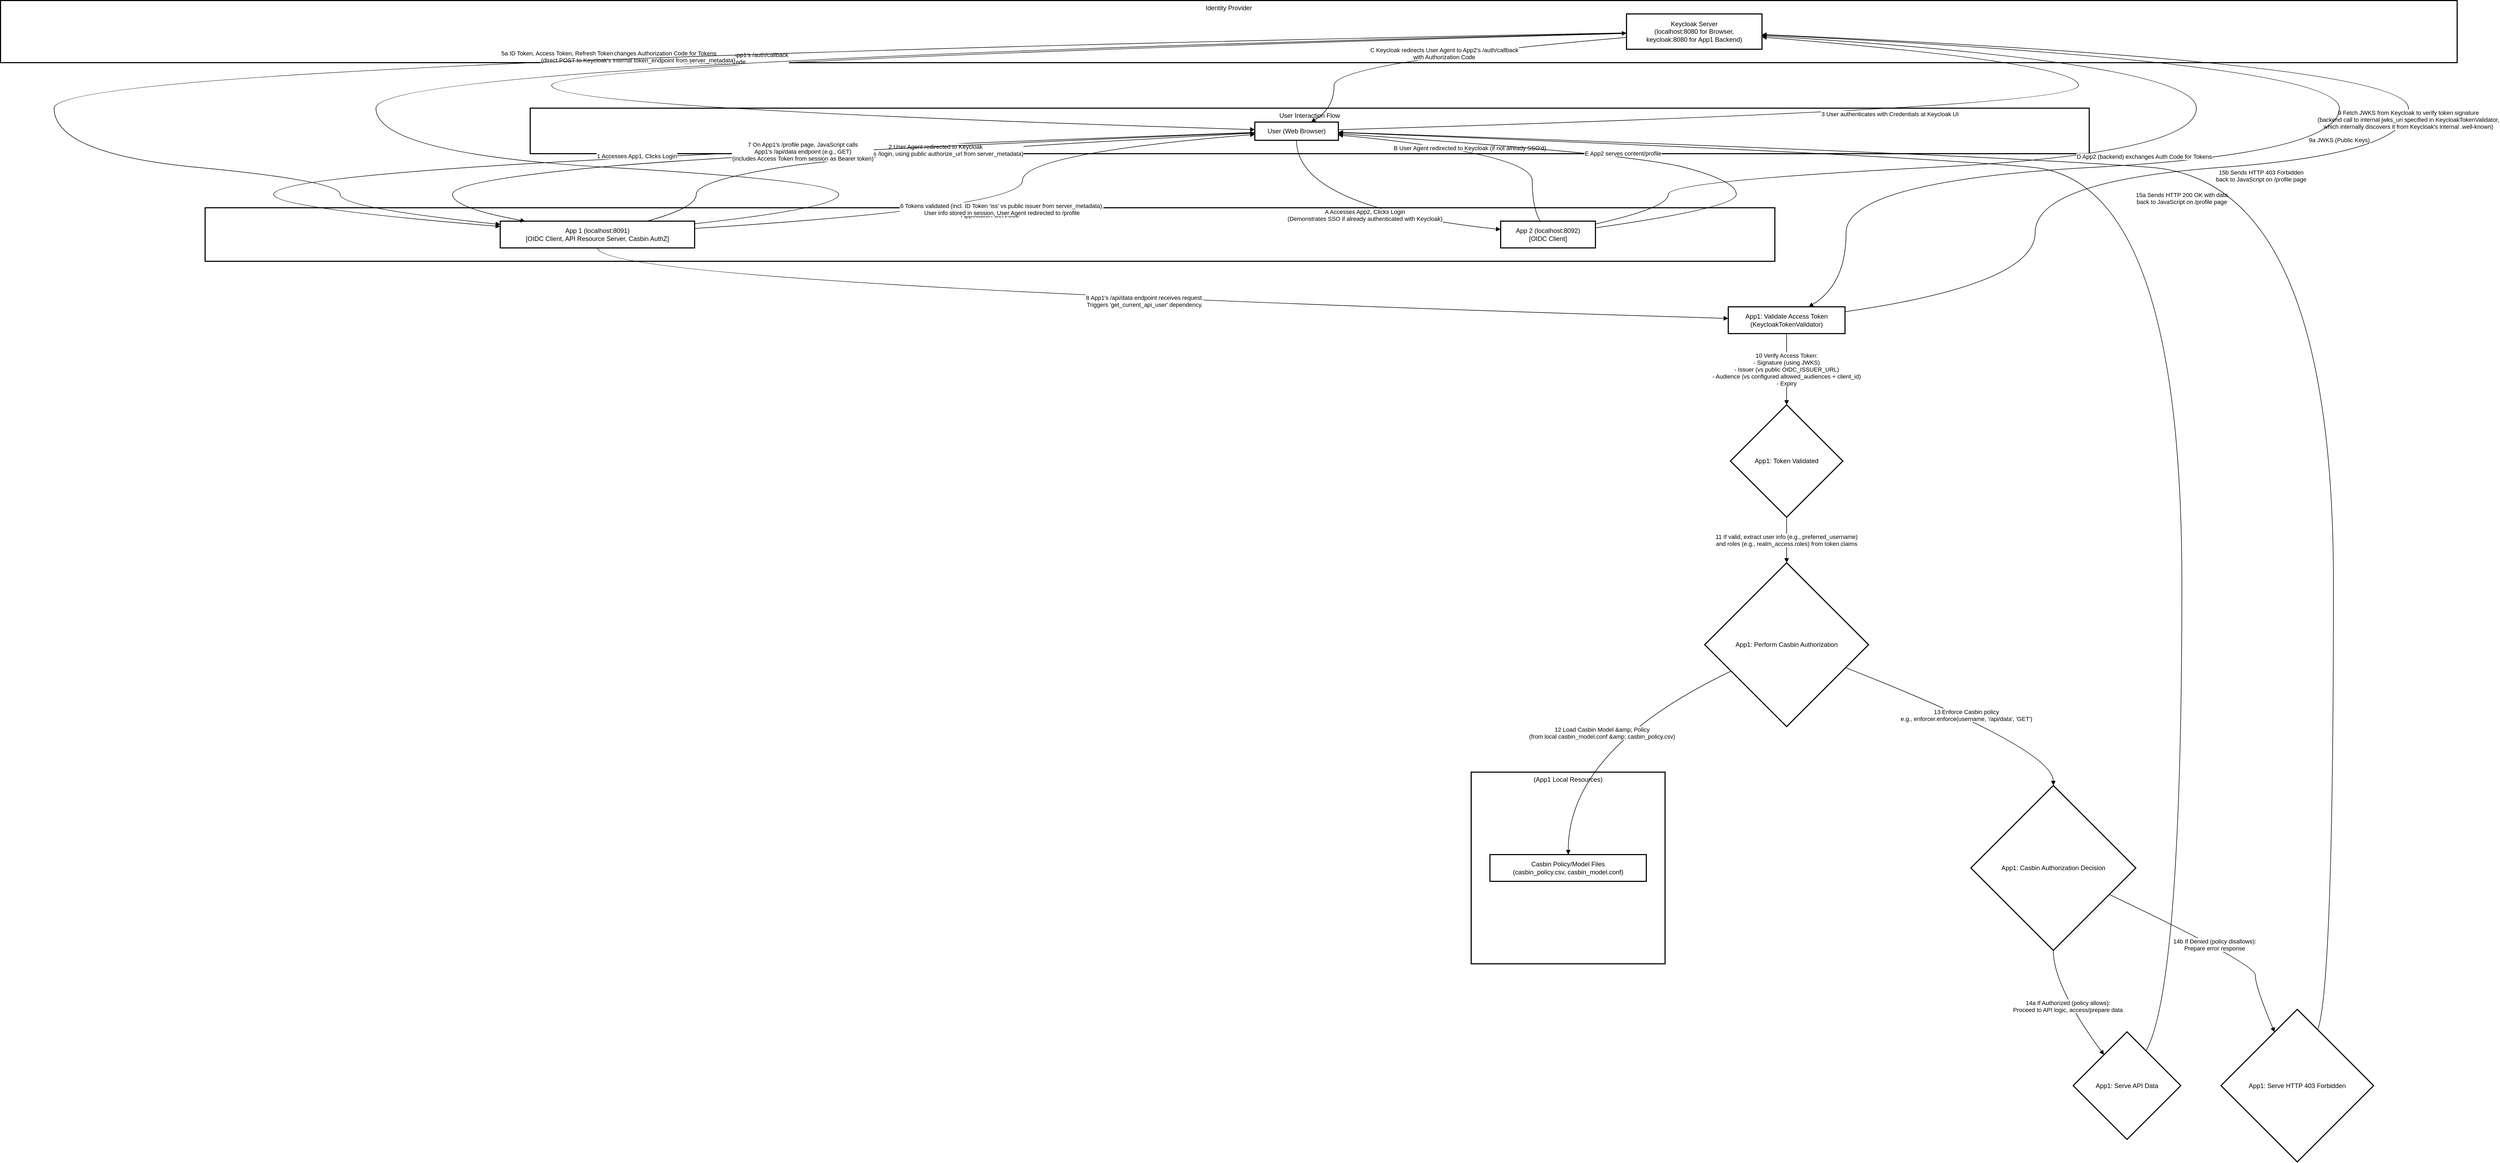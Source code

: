 <mxfile version="21.6.8" type="device">
  <diagram name="Page-1" id="rtvwR_iBVjGUZBS0KTQ_">
    <mxGraphModel dx="2868" dy="1672" grid="1" gridSize="10" guides="1" tooltips="1" connect="1" arrows="1" fold="1" page="1" pageScale="1" pageWidth="850" pageHeight="1100" math="0" shadow="0">
      <root>
        <mxCell id="0" />
        <mxCell id="1" parent="0" />
        <mxCell id="eGFHwwrLAOVExTp0FlDH-1" value="(App1 Local Resources)" style="whiteSpace=wrap;strokeWidth=2;verticalAlign=top;" vertex="1" parent="1">
          <mxGeometry x="2766" y="1461" width="362" height="358" as="geometry" />
        </mxCell>
        <mxCell id="eGFHwwrLAOVExTp0FlDH-2" value="Casbin Policy/Model Files &#xa; (casbin_policy.csv, casbin_model.conf)" style="whiteSpace=wrap;strokeWidth=2;" vertex="1" parent="1">
          <mxGeometry x="2801" y="1615" width="292" height="50" as="geometry" />
        </mxCell>
        <mxCell id="eGFHwwrLAOVExTp0FlDH-3" value="Identity Provider" style="whiteSpace=wrap;strokeWidth=2;verticalAlign=top;" vertex="1" parent="1">
          <mxGeometry x="20" y="20" width="4587" height="116" as="geometry" />
        </mxCell>
        <mxCell id="eGFHwwrLAOVExTp0FlDH-4" value="Keycloak Server &#xa; (localhost:8080 for Browser, &#xa; keycloak:8080 for App1 Backend)" style="whiteSpace=wrap;strokeWidth=2;" vertex="1" parent="1">
          <mxGeometry x="3056" y="45" width="253" height="66" as="geometry" />
        </mxCell>
        <mxCell id="eGFHwwrLAOVExTp0FlDH-5" value="Application Services" style="whiteSpace=wrap;strokeWidth=2;verticalAlign=top;" vertex="1" parent="1">
          <mxGeometry x="402" y="407" width="2931" height="100" as="geometry" />
        </mxCell>
        <mxCell id="eGFHwwrLAOVExTp0FlDH-6" value="App 1 (localhost:8091) &#xa; [OIDC Client, API Resource Server, Casbin AuthZ]" style="whiteSpace=wrap;strokeWidth=2;" vertex="1" parent="1">
          <mxGeometry x="953" y="432" width="363" height="50" as="geometry" />
        </mxCell>
        <mxCell id="eGFHwwrLAOVExTp0FlDH-7" value="App 2 (localhost:8092) &#xa; [OIDC Client]" style="whiteSpace=wrap;strokeWidth=2;" vertex="1" parent="1">
          <mxGeometry x="2821" y="432" width="177" height="50" as="geometry" />
        </mxCell>
        <mxCell id="eGFHwwrLAOVExTp0FlDH-8" value="User Interaction Flow" style="whiteSpace=wrap;strokeWidth=2;verticalAlign=top;" vertex="1" parent="1">
          <mxGeometry x="1009" y="221" width="2911" height="85" as="geometry" />
        </mxCell>
        <mxCell id="eGFHwwrLAOVExTp0FlDH-9" value="User (Web Browser)" style="whiteSpace=wrap;strokeWidth=2;" vertex="1" parent="1">
          <mxGeometry x="2362" y="247" width="156" height="34" as="geometry" />
        </mxCell>
        <mxCell id="eGFHwwrLAOVExTp0FlDH-10" value="App1: Validate Access Token &#xa; (KeycloakTokenValidator)" style="whiteSpace=wrap;strokeWidth=2;" vertex="1" parent="1">
          <mxGeometry x="3246" y="592" width="218" height="50" as="geometry" />
        </mxCell>
        <mxCell id="eGFHwwrLAOVExTp0FlDH-11" value="App1: Token Validated" style="rhombus;strokeWidth=2;whiteSpace=wrap;" vertex="1" parent="1">
          <mxGeometry x="3250" y="775" width="210" height="210" as="geometry" />
        </mxCell>
        <mxCell id="eGFHwwrLAOVExTp0FlDH-12" value="App1: Perform Casbin Authorization" style="rhombus;strokeWidth=2;whiteSpace=wrap;" vertex="1" parent="1">
          <mxGeometry x="3202" y="1070" width="306" height="306" as="geometry" />
        </mxCell>
        <mxCell id="eGFHwwrLAOVExTp0FlDH-13" value="App1: Casbin Authorization Decision" style="rhombus;strokeWidth=2;whiteSpace=wrap;" vertex="1" parent="1">
          <mxGeometry x="3699" y="1486" width="308" height="308" as="geometry" />
        </mxCell>
        <mxCell id="eGFHwwrLAOVExTp0FlDH-14" value="App1: Serve API Data" style="rhombus;strokeWidth=2;whiteSpace=wrap;" vertex="1" parent="1">
          <mxGeometry x="3890" y="1946" width="201" height="201" as="geometry" />
        </mxCell>
        <mxCell id="eGFHwwrLAOVExTp0FlDH-15" value="App1: Serve HTTP 403 Forbidden" style="rhombus;strokeWidth=2;whiteSpace=wrap;" vertex="1" parent="1">
          <mxGeometry x="4166" y="1904" width="285" height="285" as="geometry" />
        </mxCell>
        <mxCell id="eGFHwwrLAOVExTp0FlDH-16" value="1 Accesses App1, Clicks Login" style="curved=1;startArrow=none;endArrow=block;exitX=-0.002;exitY=0.568;entryX=0.001;entryY=0.2;rounded=0;" edge="1" parent="1" source="eGFHwwrLAOVExTp0FlDH-9" target="eGFHwwrLAOVExTp0FlDH-6">
          <mxGeometry relative="1" as="geometry">
            <Array as="points">
              <mxPoint x="1264" y="306" />
              <mxPoint x="530" y="357" />
              <mxPoint x="530" y="407" />
            </Array>
          </mxGeometry>
        </mxCell>
        <mxCell id="eGFHwwrLAOVExTp0FlDH-17" value="2 User Agent redirected to Keycloak &#xa; (via App1&#39;s /login, using public authorize_url from server_metadata)" style="curved=1;startArrow=none;endArrow=block;exitX=0.755;exitY=0;entryX=-0.002;entryY=0.607;rounded=0;" edge="1" parent="1" source="eGFHwwrLAOVExTp0FlDH-6" target="eGFHwwrLAOVExTp0FlDH-9">
          <mxGeometry relative="1" as="geometry">
            <Array as="points">
              <mxPoint x="1319" y="407" />
              <mxPoint x="1319" y="357" />
              <mxPoint x="1636" y="306" />
            </Array>
          </mxGeometry>
        </mxCell>
        <mxCell id="eGFHwwrLAOVExTp0FlDH-18" value="3 User authenticates with Credentials at Keycloak UI" style="curved=1;startArrow=none;endArrow=block;exitX=0.999;exitY=0.419;entryX=1.0;entryY=0.655;rounded=0;" edge="1" parent="1" source="eGFHwwrLAOVExTp0FlDH-9" target="eGFHwwrLAOVExTp0FlDH-4">
          <mxGeometry relative="1" as="geometry">
            <Array as="points">
              <mxPoint x="3900" y="221" />
              <mxPoint x="3900" y="136" />
            </Array>
          </mxGeometry>
        </mxCell>
        <mxCell id="eGFHwwrLAOVExTp0FlDH-19" value="4 Keycloak redirects User Agent to App1&#39;s /auth/callback &#xa; with Authorization Code" style="curved=1;startArrow=none;endArrow=block;exitX=0.001;exitY=0.552;entryX=-0.002;entryY=0.415;rounded=0;" edge="1" parent="1" source="eGFHwwrLAOVExTp0FlDH-4" target="eGFHwwrLAOVExTp0FlDH-9">
          <mxGeometry relative="1" as="geometry">
            <Array as="points">
              <mxPoint x="1049" y="136" />
              <mxPoint x="1049" y="221" />
            </Array>
          </mxGeometry>
        </mxCell>
        <mxCell id="eGFHwwrLAOVExTp0FlDH-20" value="5 App1 (backend) exchanges Authorization Code for Tokens &#xa; (direct POST to Keycloak&#39;s internal token_endpoint from server_metadata)" style="curved=1;startArrow=none;endArrow=block;exitX=1.001;exitY=0.097;entryX=0.001;entryY=0.545;rounded=0;" edge="1" parent="1" source="eGFHwwrLAOVExTp0FlDH-6" target="eGFHwwrLAOVExTp0FlDH-4">
          <mxGeometry relative="1" as="geometry">
            <Array as="points">
              <mxPoint x="1585" y="407" />
              <mxPoint x="1585" y="357" />
              <mxPoint x="721" y="306" />
              <mxPoint x="721" y="136" />
            </Array>
          </mxGeometry>
        </mxCell>
        <mxCell id="eGFHwwrLAOVExTp0FlDH-21" value="5a ID Token, Access Token, Refresh Token" style="curved=1;startArrow=none;endArrow=block;exitX=0.001;exitY=0.536;entryX=0.001;entryY=0.123;rounded=0;" edge="1" parent="1" source="eGFHwwrLAOVExTp0FlDH-4" target="eGFHwwrLAOVExTp0FlDH-6">
          <mxGeometry relative="1" as="geometry">
            <Array as="points">
              <mxPoint x="120" y="136" />
              <mxPoint x="120" y="306" />
              <mxPoint x="654" y="357" />
              <mxPoint x="654" y="407" />
            </Array>
          </mxGeometry>
        </mxCell>
        <mxCell id="eGFHwwrLAOVExTp0FlDH-22" value="6 Tokens validated (incl. ID Token &#39;iss&#39; vs public issuer from server_metadata), &#xa; User info stored in session, User Agent redirected to /profile" style="curved=1;startArrow=none;endArrow=block;exitX=1.001;exitY=0.271;entryX=-0.002;entryY=0.676;rounded=0;" edge="1" parent="1" source="eGFHwwrLAOVExTp0FlDH-6" target="eGFHwwrLAOVExTp0FlDH-9">
          <mxGeometry relative="1" as="geometry">
            <Array as="points">
              <mxPoint x="1928" y="407" />
              <mxPoint x="1928" y="306" />
            </Array>
          </mxGeometry>
        </mxCell>
        <mxCell id="eGFHwwrLAOVExTp0FlDH-23" value="7 On App1&#39;s /profile page, JavaScript calls &#xa; App1&#39;s /api/data endpoint (e.g., GET) &#xa; (includes Access Token from session as Bearer token)" style="curved=1;startArrow=none;endArrow=block;exitX=-0.002;exitY=0.58;entryX=0.128;entryY=0;rounded=0;" edge="1" parent="1" source="eGFHwwrLAOVExTp0FlDH-9" target="eGFHwwrLAOVExTp0FlDH-6">
          <mxGeometry relative="1" as="geometry">
            <Array as="points">
              <mxPoint x="1406" y="306" />
              <mxPoint x="864" y="357" />
              <mxPoint x="864" y="407" />
            </Array>
          </mxGeometry>
        </mxCell>
        <mxCell id="eGFHwwrLAOVExTp0FlDH-24" value="8 App1&#39;s /api/data endpoint receives request. &#xa; Triggers &#39;get_current_api_user&#39; dependency." style="curved=1;startArrow=none;endArrow=block;exitX=0.501;exitY=1;entryX=0.0;entryY=0.434;rounded=0;" edge="1" parent="1" source="eGFHwwrLAOVExTp0FlDH-6" target="eGFHwwrLAOVExTp0FlDH-10">
          <mxGeometry relative="1" as="geometry">
            <Array as="points">
              <mxPoint x="1135" y="550" />
            </Array>
          </mxGeometry>
        </mxCell>
        <mxCell id="eGFHwwrLAOVExTp0FlDH-25" value="9 Fetch JWKS from Keycloak to verify token signature &#xa; (backend call to internal jwks_uri specified in KeycloakTokenValidator, &#xa; which internally discovers it from Keycloak&#39;s internal .well-known)" style="curved=1;startArrow=none;endArrow=block;exitX=0.999;exitY=0.183;entryX=1.0;entryY=0.583;rounded=0;" edge="1" parent="1" source="eGFHwwrLAOVExTp0FlDH-10" target="eGFHwwrLAOVExTp0FlDH-4">
          <mxGeometry relative="1" as="geometry">
            <Array as="points">
              <mxPoint x="3819" y="550" />
              <mxPoint x="3819" y="357" />
              <mxPoint x="4516" y="306" />
              <mxPoint x="4516" y="136" />
            </Array>
          </mxGeometry>
        </mxCell>
        <mxCell id="eGFHwwrLAOVExTp0FlDH-26" value="9a JWKS (Public Keys)" style="curved=1;startArrow=none;endArrow=block;exitX=1.0;exitY=0.592;entryX=0.689;entryY=0;rounded=0;" edge="1" parent="1" source="eGFHwwrLAOVExTp0FlDH-4" target="eGFHwwrLAOVExTp0FlDH-10">
          <mxGeometry relative="1" as="geometry">
            <Array as="points">
              <mxPoint x="4387" y="136" />
              <mxPoint x="4387" y="306" />
              <mxPoint x="3466" y="357" />
              <mxPoint x="3466" y="550" />
            </Array>
          </mxGeometry>
        </mxCell>
        <mxCell id="eGFHwwrLAOVExTp0FlDH-27" value="10 Verify Access Token: &#xa; - Signature (using JWKS) &#xa; - Issuer (vs public OIDC_ISSUER_URL) &#xa; - Audience (vs configured allowed_audiences + client_id) &#xa; - Expiry" style="curved=1;startArrow=none;endArrow=block;exitX=0.5;exitY=1;entryX=0.5;entryY=0;rounded=0;" edge="1" parent="1" source="eGFHwwrLAOVExTp0FlDH-10" target="eGFHwwrLAOVExTp0FlDH-11">
          <mxGeometry relative="1" as="geometry">
            <Array as="points" />
          </mxGeometry>
        </mxCell>
        <mxCell id="eGFHwwrLAOVExTp0FlDH-28" value="11 If valid, extract user info (e.g., preferred_username) &#xa; and roles (e.g., realm_access.roles) from token claims" style="curved=1;startArrow=none;endArrow=block;exitX=0.5;exitY=0.998;entryX=0.5;entryY=-0.002;rounded=0;" edge="1" parent="1" source="eGFHwwrLAOVExTp0FlDH-11" target="eGFHwwrLAOVExTp0FlDH-12">
          <mxGeometry relative="1" as="geometry">
            <Array as="points" />
          </mxGeometry>
        </mxCell>
        <mxCell id="eGFHwwrLAOVExTp0FlDH-29" value="12 Load Casbin Model &amp;amp; Policy &#xa; (from local casbin_model.conf &amp;amp; casbin_policy.csv)" style="curved=1;startArrow=none;endArrow=block;exitX=-0.0;exitY=0.738;entryX=0.501;entryY=-0.006;rounded=0;" edge="1" parent="1" source="eGFHwwrLAOVExTp0FlDH-12" target="eGFHwwrLAOVExTp0FlDH-2">
          <mxGeometry relative="1" as="geometry">
            <Array as="points">
              <mxPoint x="2947" y="1418" />
            </Array>
          </mxGeometry>
        </mxCell>
        <mxCell id="eGFHwwrLAOVExTp0FlDH-30" value="13 Enforce Casbin policy &#xa; e.g., enforcer.enforce(username, &#39;/api/data&#39;, &#39;GET&#39;)" style="curved=1;startArrow=none;endArrow=block;exitX=1.0;exitY=0.695;entryX=0.5;entryY=-0.001;rounded=0;" edge="1" parent="1" source="eGFHwwrLAOVExTp0FlDH-12" target="eGFHwwrLAOVExTp0FlDH-13">
          <mxGeometry relative="1" as="geometry">
            <Array as="points">
              <mxPoint x="3853" y="1418" />
            </Array>
          </mxGeometry>
        </mxCell>
        <mxCell id="eGFHwwrLAOVExTp0FlDH-31" value="14a If Authorized (policy allows): &#xa; Proceed to API logic, access/prepare data" style="curved=1;startArrow=none;endArrow=block;exitX=0.5;exitY=0.999;entryX=0.127;entryY=0.0;rounded=0;" edge="1" parent="1" source="eGFHwwrLAOVExTp0FlDH-13" target="eGFHwwrLAOVExTp0FlDH-14">
          <mxGeometry relative="1" as="geometry">
            <Array as="points">
              <mxPoint x="3853" y="1861" />
            </Array>
          </mxGeometry>
        </mxCell>
        <mxCell id="eGFHwwrLAOVExTp0FlDH-32" value="15a Sends HTTP 200 OK with data &#xa; back to JavaScript on /profile page" style="curved=1;startArrow=none;endArrow=block;exitX=0.774;exitY=0.0;entryX=0.999;entryY=0.574;rounded=0;" edge="1" parent="1" source="eGFHwwrLAOVExTp0FlDH-14" target="eGFHwwrLAOVExTp0FlDH-9">
          <mxGeometry relative="1" as="geometry">
            <Array as="points">
              <mxPoint x="4093" y="1861" />
              <mxPoint x="4093" y="357" />
              <mxPoint x="3536" y="306" />
            </Array>
          </mxGeometry>
        </mxCell>
        <mxCell id="eGFHwwrLAOVExTp0FlDH-33" value="14b If Denied (policy disallows): &#xa; Prepare error response" style="curved=1;startArrow=none;endArrow=block;exitX=1.0;exitY=0.737;entryX=0.287;entryY=-0.001;rounded=0;" edge="1" parent="1" source="eGFHwwrLAOVExTp0FlDH-13" target="eGFHwwrLAOVExTp0FlDH-15">
          <mxGeometry relative="1" as="geometry">
            <Array as="points">
              <mxPoint x="4230" y="1819" />
              <mxPoint x="4230" y="1861" />
            </Array>
          </mxGeometry>
        </mxCell>
        <mxCell id="eGFHwwrLAOVExTp0FlDH-34" value="15b Sends HTTP 403 Forbidden &#xa; back to JavaScript on /profile page" style="curved=1;startArrow=none;endArrow=block;exitX=0.683;exitY=-0.001;entryX=0.999;entryY=0.563;rounded=0;" edge="1" parent="1" source="eGFHwwrLAOVExTp0FlDH-15" target="eGFHwwrLAOVExTp0FlDH-9">
          <mxGeometry relative="1" as="geometry">
            <Array as="points">
              <mxPoint x="4376" y="1861" />
              <mxPoint x="4376" y="357" />
              <mxPoint x="3693" y="306" />
            </Array>
          </mxGeometry>
        </mxCell>
        <mxCell id="eGFHwwrLAOVExTp0FlDH-35" value="A Accesses App2, Clicks Login &#xa; (Demonstrates SSO if already authenticated with Keycloak)" style="curved=1;startArrow=none;endArrow=block;exitX=0.499;exitY=0.985;entryX=0.001;entryY=0.312;rounded=0;" edge="1" parent="1" source="eGFHwwrLAOVExTp0FlDH-9" target="eGFHwwrLAOVExTp0FlDH-7">
          <mxGeometry relative="1" as="geometry">
            <Array as="points">
              <mxPoint x="2440" y="407" />
            </Array>
          </mxGeometry>
        </mxCell>
        <mxCell id="eGFHwwrLAOVExTp0FlDH-36" value="B User Agent redirected to Keycloak (if not already SSO&#39;d)" style="curved=1;startArrow=none;endArrow=block;exitX=0.417;exitY=0;entryX=0.999;entryY=0.707;rounded=0;" edge="1" parent="1" source="eGFHwwrLAOVExTp0FlDH-7" target="eGFHwwrLAOVExTp0FlDH-9">
          <mxGeometry relative="1" as="geometry">
            <Array as="points">
              <mxPoint x="2880" y="407" />
              <mxPoint x="2880" y="306" />
            </Array>
          </mxGeometry>
        </mxCell>
        <mxCell id="eGFHwwrLAOVExTp0FlDH-37" value="C Keycloak redirects User Agent to App2&#39;s /auth/callback &#xa; with Authorization Code" style="curved=1;startArrow=none;endArrow=block;exitX=0.001;exitY=0.665;entryX=0.678;entryY=-0.015;rounded=0;" edge="1" parent="1" source="eGFHwwrLAOVExTp0FlDH-4" target="eGFHwwrLAOVExTp0FlDH-9">
          <mxGeometry relative="1" as="geometry">
            <Array as="points">
              <mxPoint x="2510" y="136" />
              <mxPoint x="2510" y="221" />
            </Array>
          </mxGeometry>
        </mxCell>
        <mxCell id="eGFHwwrLAOVExTp0FlDH-38" value="D App2 (backend) exchanges Auth Code for Tokens" style="curved=1;startArrow=none;endArrow=block;exitX=1.002;exitY=0.105;entryX=1.0;entryY=0.618;rounded=0;" edge="1" parent="1" source="eGFHwwrLAOVExTp0FlDH-7" target="eGFHwwrLAOVExTp0FlDH-4">
          <mxGeometry relative="1" as="geometry">
            <Array as="points">
              <mxPoint x="3134" y="407" />
              <mxPoint x="3134" y="357" />
              <mxPoint x="4120" y="306" />
              <mxPoint x="4120" y="136" />
            </Array>
          </mxGeometry>
        </mxCell>
        <mxCell id="eGFHwwrLAOVExTp0FlDH-39" value="E App2 serves content/profile" style="curved=1;startArrow=none;endArrow=block;exitX=1.002;exitY=0.248;entryX=0.999;entryY=0.641;rounded=0;" edge="1" parent="1" source="eGFHwwrLAOVExTp0FlDH-7" target="eGFHwwrLAOVExTp0FlDH-9">
          <mxGeometry relative="1" as="geometry">
            <Array as="points">
              <mxPoint x="3261" y="407" />
              <mxPoint x="3261" y="357" />
              <mxPoint x="3067" y="306" />
            </Array>
          </mxGeometry>
        </mxCell>
      </root>
    </mxGraphModel>
  </diagram>
</mxfile>
